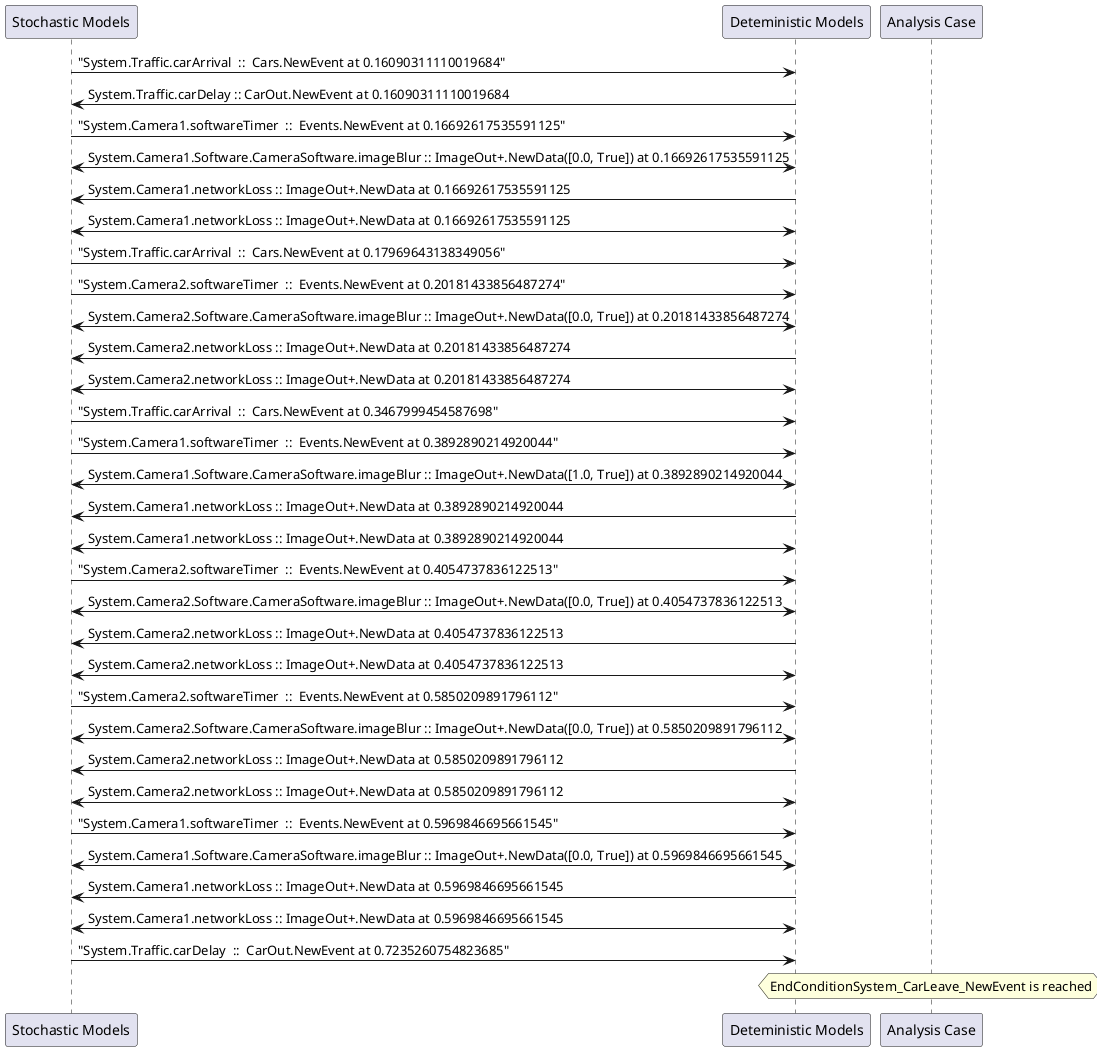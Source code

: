 
	@startuml
	participant "Stochastic Models" as stochmodel
	participant "Deteministic Models" as detmodel
	participant "Analysis Case" as analysis
	{20260_stop} stochmodel -> detmodel : "System.Traffic.carArrival  ::  Cars.NewEvent at 0.16090311110019684"
{20273_start} detmodel -> stochmodel : System.Traffic.carDelay :: CarOut.NewEvent at 0.16090311110019684
{20229_stop} stochmodel -> detmodel : "System.Camera1.softwareTimer  ::  Events.NewEvent at 0.16692617535591125"
detmodel <-> stochmodel : System.Camera1.Software.CameraSoftware.imageBlur :: ImageOut+.NewData([0.0, True]) at 0.16692617535591125
detmodel -> stochmodel : System.Camera1.networkLoss :: ImageOut+.NewData at 0.16692617535591125
detmodel <-> stochmodel : System.Camera1.networkLoss :: ImageOut+.NewData at 0.16692617535591125
{20261_stop} stochmodel -> detmodel : "System.Traffic.carArrival  ::  Cars.NewEvent at 0.17969643138349056"
{20245_stop} stochmodel -> detmodel : "System.Camera2.softwareTimer  ::  Events.NewEvent at 0.20181433856487274"
detmodel <-> stochmodel : System.Camera2.Software.CameraSoftware.imageBlur :: ImageOut+.NewData([0.0, True]) at 0.20181433856487274
detmodel -> stochmodel : System.Camera2.networkLoss :: ImageOut+.NewData at 0.20181433856487274
detmodel <-> stochmodel : System.Camera2.networkLoss :: ImageOut+.NewData at 0.20181433856487274
{20262_stop} stochmodel -> detmodel : "System.Traffic.carArrival  ::  Cars.NewEvent at 0.3467999454587698"
{20230_stop} stochmodel -> detmodel : "System.Camera1.softwareTimer  ::  Events.NewEvent at 0.3892890214920044"
detmodel <-> stochmodel : System.Camera1.Software.CameraSoftware.imageBlur :: ImageOut+.NewData([1.0, True]) at 0.3892890214920044
detmodel -> stochmodel : System.Camera1.networkLoss :: ImageOut+.NewData at 0.3892890214920044
detmodel <-> stochmodel : System.Camera1.networkLoss :: ImageOut+.NewData at 0.3892890214920044
{20246_stop} stochmodel -> detmodel : "System.Camera2.softwareTimer  ::  Events.NewEvent at 0.4054737836122513"
detmodel <-> stochmodel : System.Camera2.Software.CameraSoftware.imageBlur :: ImageOut+.NewData([0.0, True]) at 0.4054737836122513
detmodel -> stochmodel : System.Camera2.networkLoss :: ImageOut+.NewData at 0.4054737836122513
detmodel <-> stochmodel : System.Camera2.networkLoss :: ImageOut+.NewData at 0.4054737836122513
{20247_stop} stochmodel -> detmodel : "System.Camera2.softwareTimer  ::  Events.NewEvent at 0.5850209891796112"
detmodel <-> stochmodel : System.Camera2.Software.CameraSoftware.imageBlur :: ImageOut+.NewData([0.0, True]) at 0.5850209891796112
detmodel -> stochmodel : System.Camera2.networkLoss :: ImageOut+.NewData at 0.5850209891796112
detmodel <-> stochmodel : System.Camera2.networkLoss :: ImageOut+.NewData at 0.5850209891796112
{20231_stop} stochmodel -> detmodel : "System.Camera1.softwareTimer  ::  Events.NewEvent at 0.5969846695661545"
detmodel <-> stochmodel : System.Camera1.Software.CameraSoftware.imageBlur :: ImageOut+.NewData([0.0, True]) at 0.5969846695661545
detmodel -> stochmodel : System.Camera1.networkLoss :: ImageOut+.NewData at 0.5969846695661545
detmodel <-> stochmodel : System.Camera1.networkLoss :: ImageOut+.NewData at 0.5969846695661545
{20273_stop} stochmodel -> detmodel : "System.Traffic.carDelay  ::  CarOut.NewEvent at 0.7235260754823685"
{20273_start} <-> {20273_stop} : delay
hnote over analysis 
EndConditionSystem_CarLeave_NewEvent is reached
endnote
@enduml